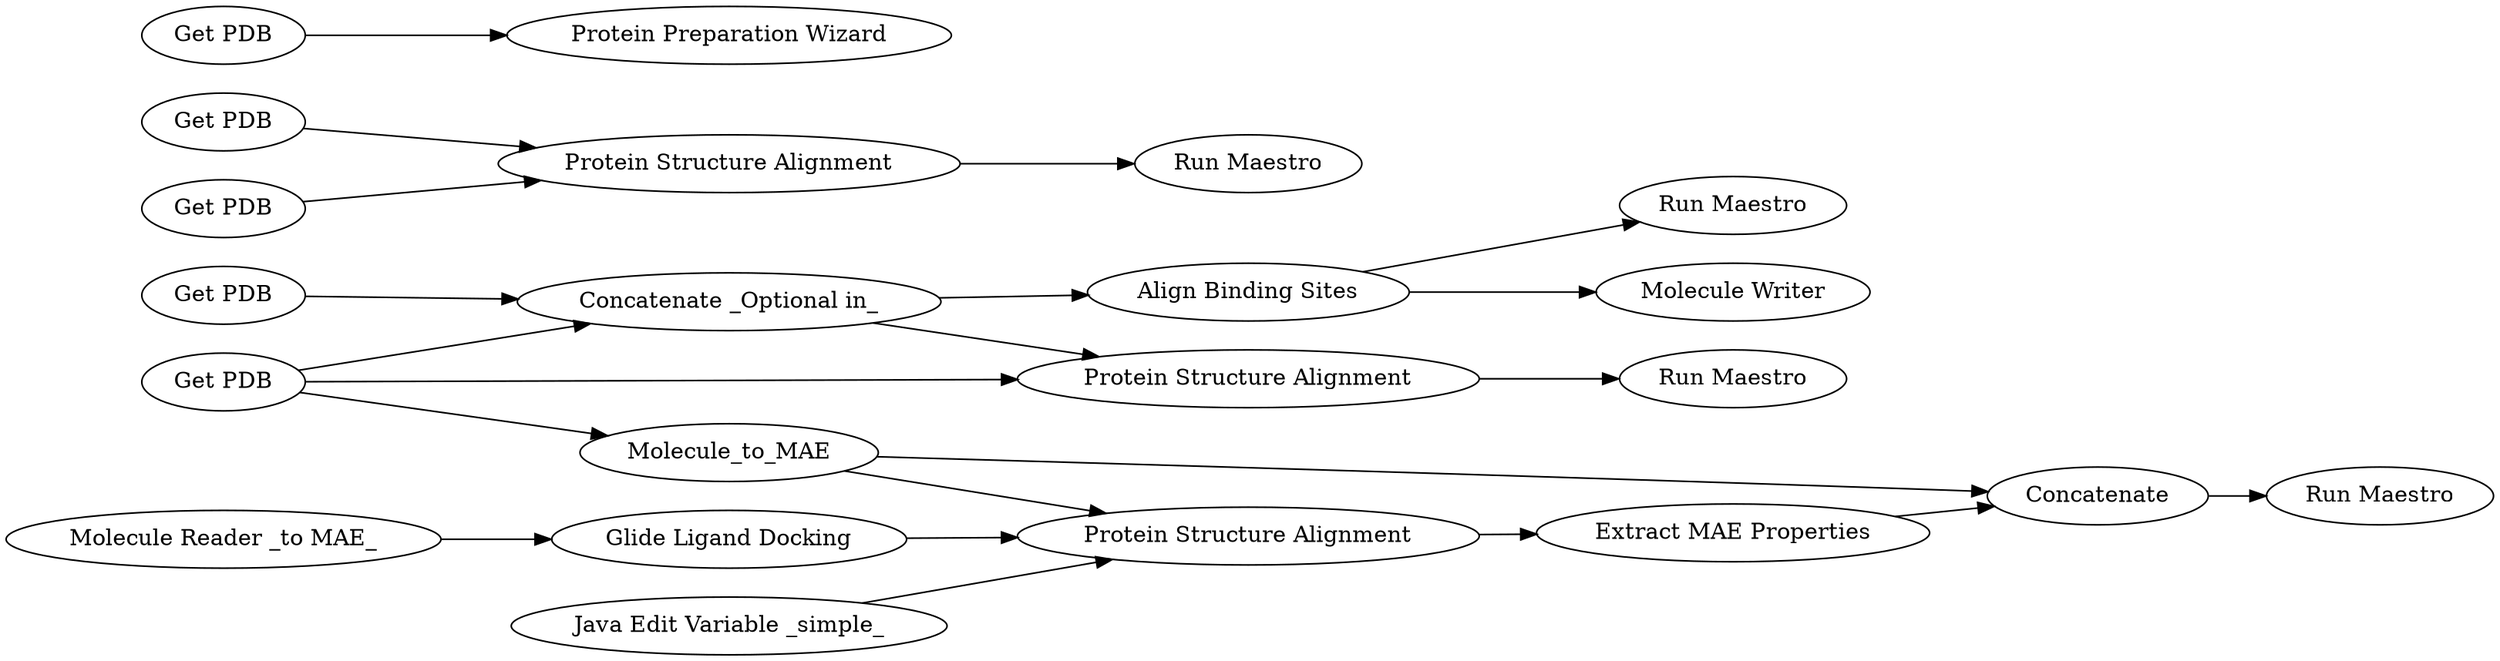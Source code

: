 digraph {
	131 -> 151
	8405 -> 8410
	8397 -> 8392
	8403 -> 144
	8400 -> 8332
	8392 -> 8396
	131 -> 8390
	140 -> 8397
	132 -> 8393
	140 -> 8404
	8408 -> 8405
	8411 -> 132
	141 -> 8397
	8404 -> 132
	8398 -> 8411
	8397 -> 131
	8404 -> 8403
	140 -> 8392
	8407 -> 8405
	8393 -> 8403
	8402 -> 132
	8411 [label="Glide Ligand Docking"]
	8404 [label=Molecule_to_MAE]
	151 [label="Run Maestro"]
	8396 [label="Run Maestro"]
	8410 [label="Run Maestro"]
	8393 [label="Extract MAE Properties"]
	131 [label="Align Binding Sites"]
	8407 [label="Get PDB"]
	8408 [label="Get PDB"]
	8398 [label="Molecule Reader _to MAE_"]
	8390 [label="Molecule Writer"]
	141 [label="Get PDB"]
	8332 [label="Protein Preparation Wizard"]
	144 [label="Run Maestro"]
	8405 [label="Protein Structure Alignment"]
	8403 [label=Concatenate]
	8392 [label="Protein Structure Alignment"]
	8400 [label="Get PDB"]
	140 [label="Get PDB"]
	8397 [label="Concatenate _Optional in_"]
	8402 [label="Java Edit Variable _simple_"]
	132 [label="Protein Structure Alignment"]
	rankdir=LR
}
